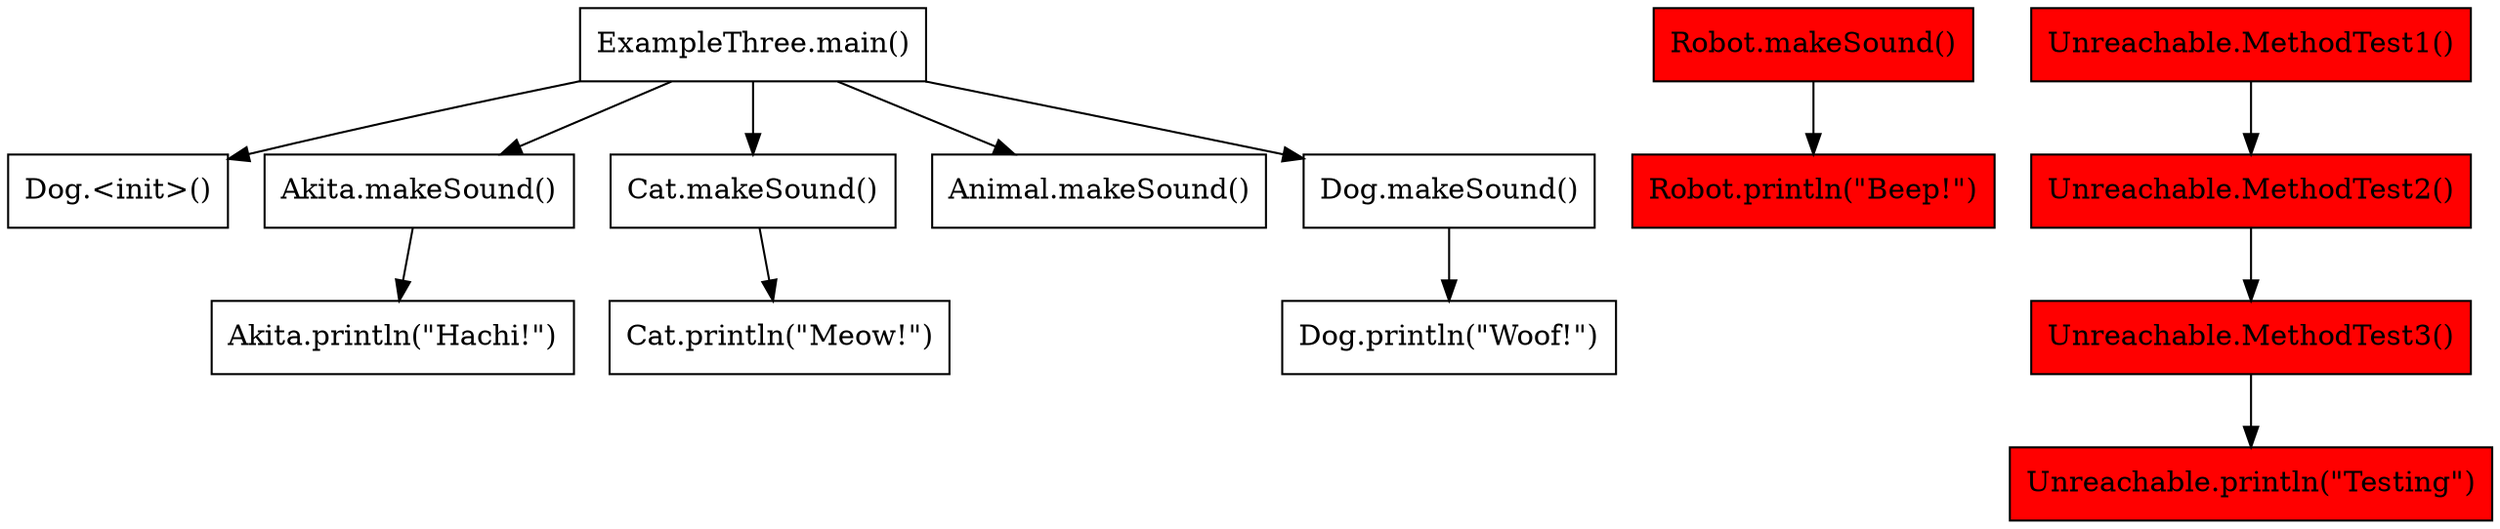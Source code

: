 digraph CallGraph {
  node [shape=box];
  "Dog.<init>()" [style=filled, fillcolor=white];
  "Robot.makeSound()" [style=filled, fillcolor=red];
  "Unreachable.MethodTest2()" [style=filled, fillcolor=red];
  "Unreachable.MethodTest3()" [style=filled, fillcolor=red];
  "Akita.makeSound()" [style=filled, fillcolor=white];
  "Unreachable.MethodTest1()" [style=filled, fillcolor=red];
  "Cat.makeSound()" [style=filled, fillcolor=white];
  "Animal.makeSound()" [style=filled, fillcolor=white];
  "Robot.println(\"Beep!\")" [style=filled, fillcolor=red];
  "Dog.makeSound()" [style=filled, fillcolor=white];
  "Unreachable.println(\"Testing\")" [style=filled, fillcolor=red];
  "Unreachable.MethodTest3()" -> "Unreachable.println(\"Testing\")";
  "Dog.makeSound()" -> "Dog.println(\"Woof!\")";
  "ExampleThree.main()" -> "Dog.<init>()";
  "Unreachable.MethodTest2()" -> "Unreachable.MethodTest3()";
  "Cat.makeSound()" -> "Cat.println(\"Meow!\")";
  "Akita.makeSound()" -> "Akita.println(\"Hachi!\")";
  "Unreachable.MethodTest1()" -> "Unreachable.MethodTest2()";
  "Robot.makeSound()" -> "Robot.println(\"Beep!\")";
  "ExampleThree.main()" -> "Dog.makeSound()";
  "ExampleThree.main()" -> "Cat.makeSound()";
  "ExampleThree.main()" -> "Akita.makeSound()";
  "ExampleThree.main()" -> "Animal.makeSound()";
}
